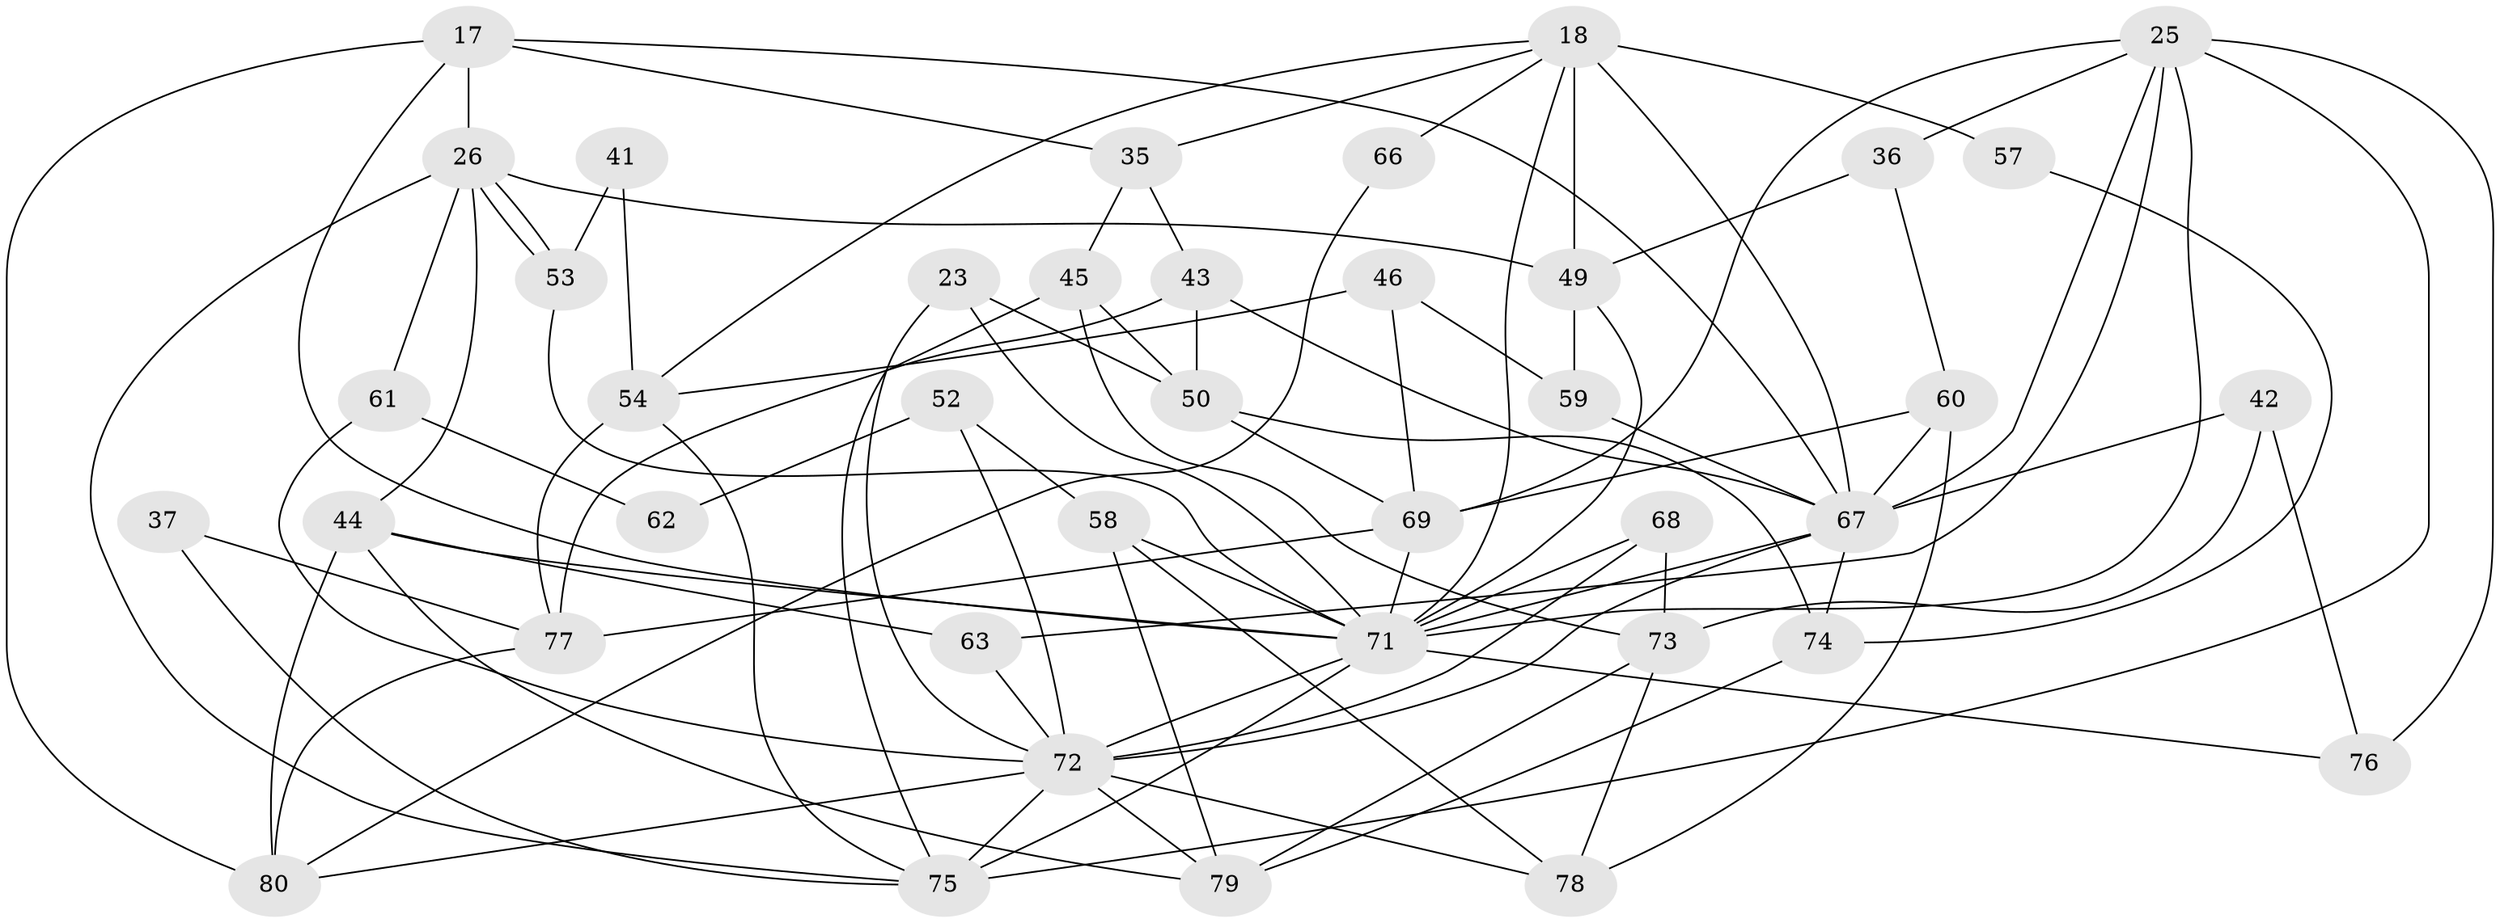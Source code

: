 // original degree distribution, {4: 0.2625, 2: 0.1, 3: 0.325, 6: 0.05, 8: 0.0375, 5: 0.2125, 9: 0.0125}
// Generated by graph-tools (version 1.1) at 2025/52/03/09/25 04:52:14]
// undirected, 40 vertices, 93 edges
graph export_dot {
graph [start="1"]
  node [color=gray90,style=filled];
  17 [super="+8"];
  18 [super="+3"];
  23;
  25 [super="+5"];
  26;
  35;
  36;
  37;
  41;
  42;
  43;
  44 [super="+39"];
  45;
  46;
  49 [super="+34"];
  50;
  52 [super="+38"];
  53;
  54 [super="+32"];
  57;
  58;
  59;
  60;
  61;
  62;
  63;
  66 [super="+55"];
  67 [super="+21+64+29"];
  68;
  69 [super="+40"];
  71 [super="+19+65+70"];
  72 [super="+15+14+56"];
  73 [super="+1"];
  74;
  75 [super="+2+33+47"];
  76;
  77 [super="+28"];
  78;
  79;
  80;
  17 -- 67;
  17 -- 80;
  17 -- 71 [weight=2];
  17 -- 26 [weight=2];
  17 -- 35;
  18 -- 67 [weight=3];
  18 -- 57;
  18 -- 35;
  18 -- 66 [weight=2];
  18 -- 54;
  18 -- 71;
  18 -- 49;
  23 -- 50;
  23 -- 72;
  23 -- 71;
  25 -- 63 [weight=2];
  25 -- 36;
  25 -- 69 [weight=2];
  25 -- 76;
  25 -- 67;
  25 -- 75;
  25 -- 71;
  26 -- 44;
  26 -- 53;
  26 -- 53;
  26 -- 49;
  26 -- 61;
  26 -- 75;
  35 -- 43;
  35 -- 45;
  36 -- 60;
  36 -- 49;
  37 -- 77;
  37 -- 75;
  41 -- 53;
  41 -- 54;
  42 -- 73;
  42 -- 67;
  42 -- 76;
  43 -- 50;
  43 -- 77;
  43 -- 67;
  44 -- 79;
  44 -- 80;
  44 -- 63;
  44 -- 71 [weight=3];
  45 -- 50;
  45 -- 75;
  45 -- 73;
  46 -- 69;
  46 -- 59;
  46 -- 54;
  49 -- 71;
  49 -- 59;
  50 -- 74;
  50 -- 69;
  52 -- 62 [weight=2];
  52 -- 58;
  52 -- 72;
  53 -- 71;
  54 -- 75 [weight=2];
  54 -- 77;
  57 -- 74;
  58 -- 78;
  58 -- 79;
  58 -- 71;
  59 -- 67;
  60 -- 67;
  60 -- 78;
  60 -- 69;
  61 -- 62;
  61 -- 72;
  63 -- 72 [weight=2];
  66 -- 80;
  67 -- 74;
  67 -- 72 [weight=2];
  67 -- 71;
  68 -- 73 [weight=2];
  68 -- 71;
  68 -- 72;
  69 -- 77;
  69 -- 71 [weight=4];
  71 -- 72 [weight=6];
  71 -- 75;
  71 -- 76;
  72 -- 75 [weight=3];
  72 -- 78;
  72 -- 79;
  72 -- 80;
  73 -- 78;
  73 -- 79;
  74 -- 79;
  77 -- 80;
}
